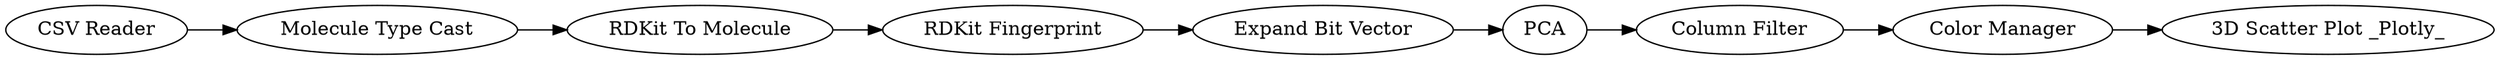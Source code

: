 digraph {
	161 -> 157
	157 -> 156
	158 -> 159
	163 -> 155
	155 -> 164
	159 -> 161
	156 -> 160
	160 -> 163
	164 [label="3D Scatter Plot _Plotly_"]
	157 [label="RDKit Fingerprint"]
	156 [label="Expand Bit Vector"]
	158 [label="CSV Reader"]
	161 [label="RDKit To Molecule"]
	155 [label="Color Manager"]
	159 [label="Molecule Type Cast"]
	160 [label=PCA]
	163 [label="Column Filter"]
	rankdir=LR
}
